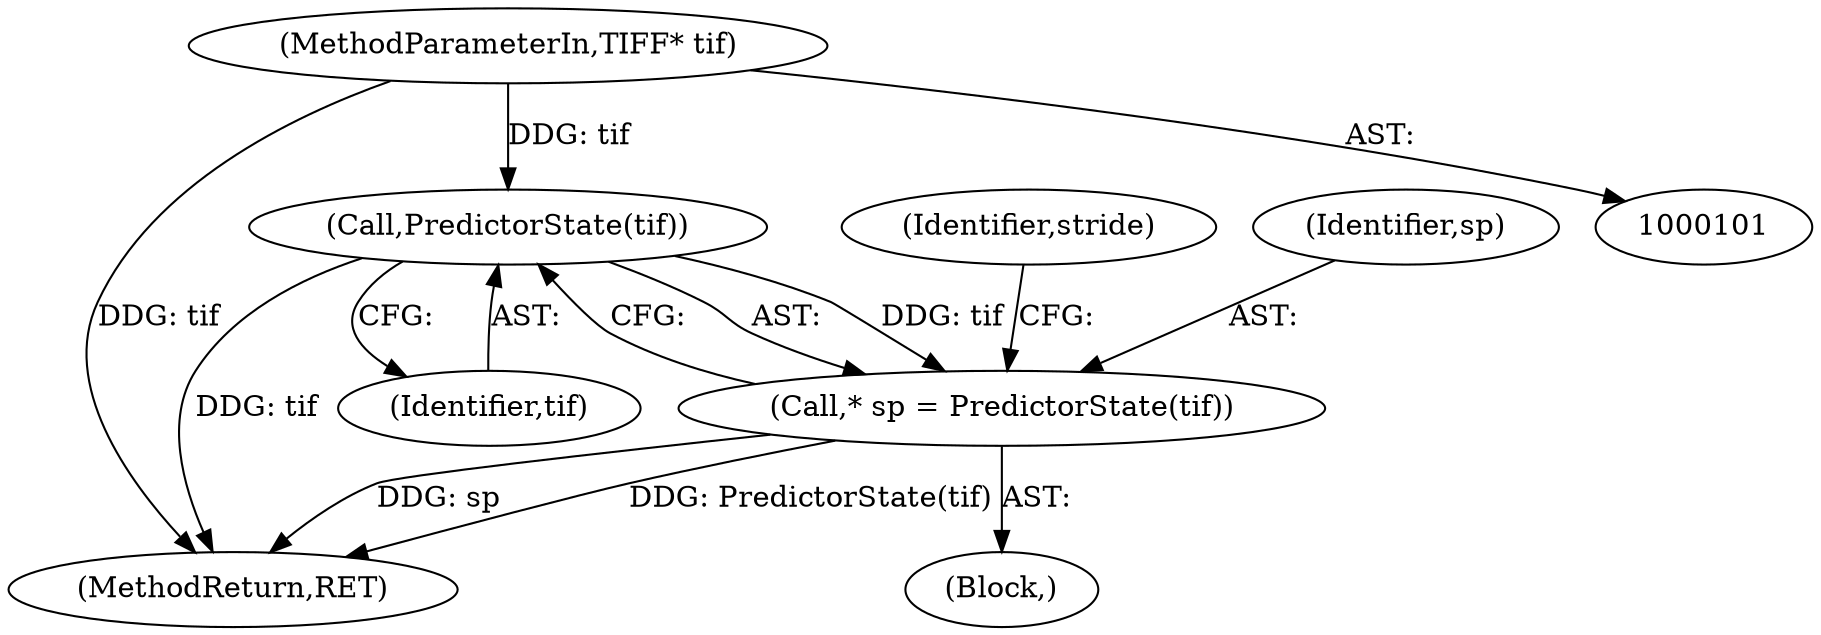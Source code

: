 digraph "0_libtiff_3ca657a8793dd011bf869695d72ad31c779c3cc1_10@pointer" {
"1000102" [label="(MethodParameterIn,TIFF* tif)"];
"1000109" [label="(Call,PredictorState(tif))"];
"1000107" [label="(Call,* sp = PredictorState(tif))"];
"1000102" [label="(MethodParameterIn,TIFF* tif)"];
"1000113" [label="(Identifier,stride)"];
"1000109" [label="(Call,PredictorState(tif))"];
"1000381" [label="(MethodReturn,RET)"];
"1000107" [label="(Call,* sp = PredictorState(tif))"];
"1000110" [label="(Identifier,tif)"];
"1000105" [label="(Block,)"];
"1000108" [label="(Identifier,sp)"];
"1000102" -> "1000101"  [label="AST: "];
"1000102" -> "1000381"  [label="DDG: tif"];
"1000102" -> "1000109"  [label="DDG: tif"];
"1000109" -> "1000107"  [label="AST: "];
"1000109" -> "1000110"  [label="CFG: "];
"1000110" -> "1000109"  [label="AST: "];
"1000107" -> "1000109"  [label="CFG: "];
"1000109" -> "1000381"  [label="DDG: tif"];
"1000109" -> "1000107"  [label="DDG: tif"];
"1000107" -> "1000105"  [label="AST: "];
"1000108" -> "1000107"  [label="AST: "];
"1000113" -> "1000107"  [label="CFG: "];
"1000107" -> "1000381"  [label="DDG: sp"];
"1000107" -> "1000381"  [label="DDG: PredictorState(tif)"];
}
